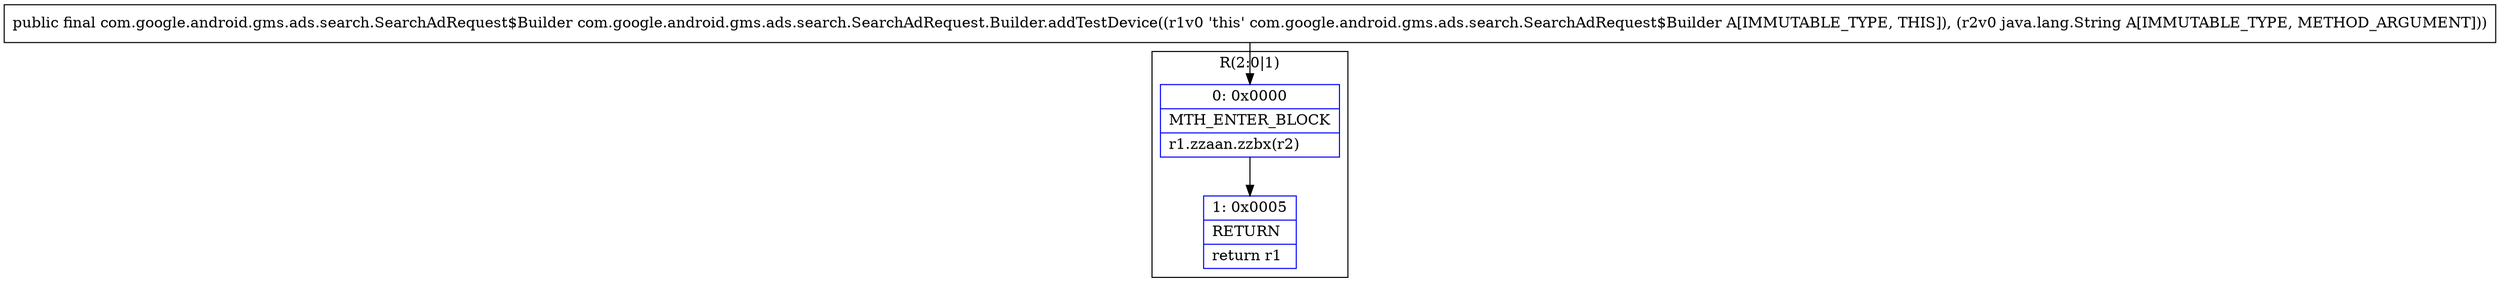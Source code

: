 digraph "CFG forcom.google.android.gms.ads.search.SearchAdRequest.Builder.addTestDevice(Ljava\/lang\/String;)Lcom\/google\/android\/gms\/ads\/search\/SearchAdRequest$Builder;" {
subgraph cluster_Region_593196514 {
label = "R(2:0|1)";
node [shape=record,color=blue];
Node_0 [shape=record,label="{0\:\ 0x0000|MTH_ENTER_BLOCK\l|r1.zzaan.zzbx(r2)\l}"];
Node_1 [shape=record,label="{1\:\ 0x0005|RETURN\l|return r1\l}"];
}
MethodNode[shape=record,label="{public final com.google.android.gms.ads.search.SearchAdRequest$Builder com.google.android.gms.ads.search.SearchAdRequest.Builder.addTestDevice((r1v0 'this' com.google.android.gms.ads.search.SearchAdRequest$Builder A[IMMUTABLE_TYPE, THIS]), (r2v0 java.lang.String A[IMMUTABLE_TYPE, METHOD_ARGUMENT])) }"];
MethodNode -> Node_0;
Node_0 -> Node_1;
}

